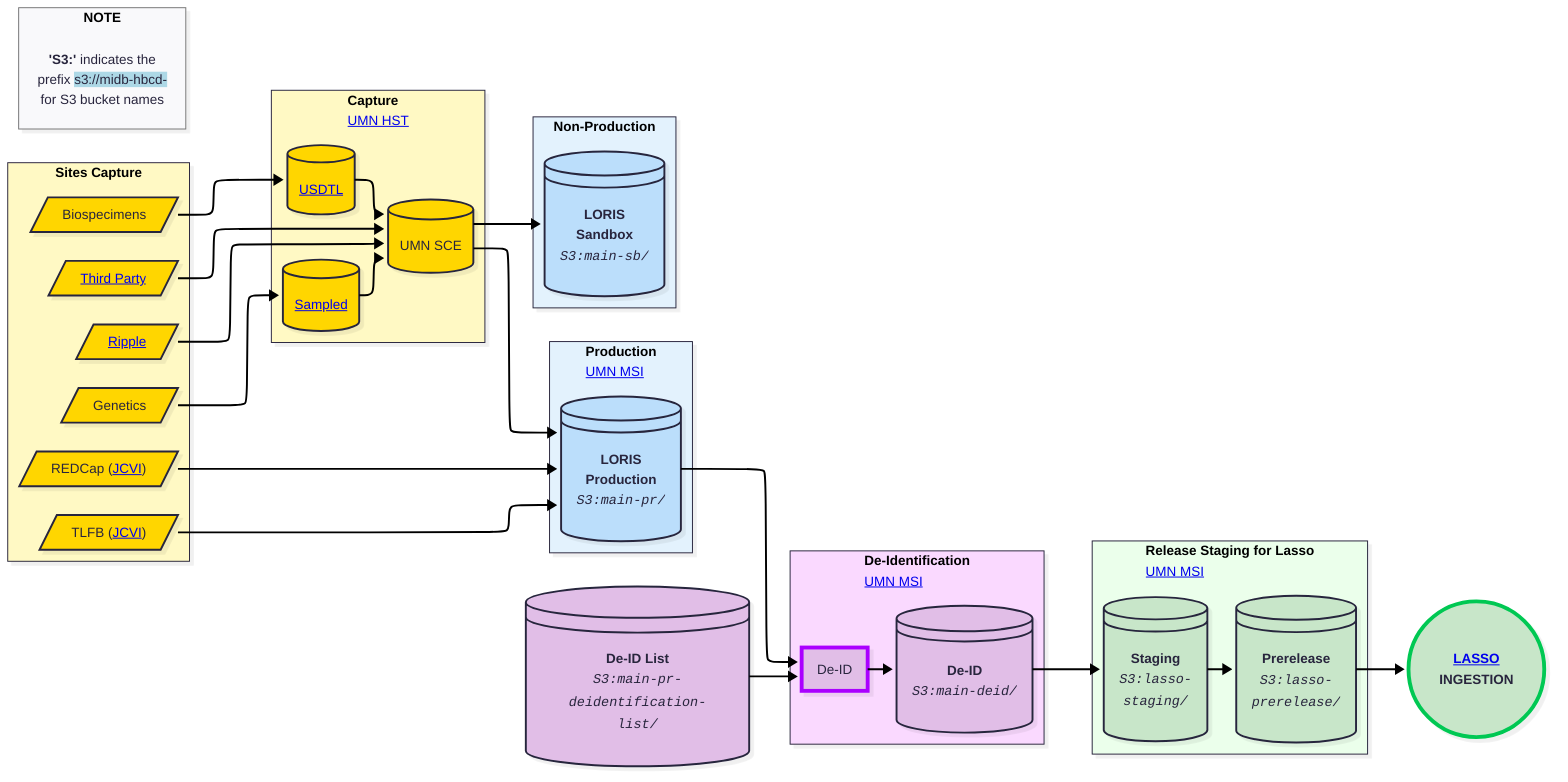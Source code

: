 ---
config:
  layout: elk
  look: neo
  theme: redux
---
flowchart LR
 subgraph Capture_LORIS["<b>Sites Capture</b><br>"]
        n13@{ label: "REDCap (<a href=\"../../orgcharts/#j-craig-venter-institute\" rel=\"noopener\" target=\"_blank\">JCVI</a>)" }
        n14@{ label: "TLFB (<a href=\"../../orgcharts/#j-craig-venter-institute\" rel=\"noopener\" target=\"_blank\">JCVI</a>)" }
        n16@{ label: "<a href=\"../../orgcharts/#ripple\" rel=\"noopener\" target=\"_blank\">Ripple</a>" }
        n17@{ label: "<a href=\"#third-party\" target=\"_top\">Third Party</a>" }
        n18["Biospecimens"]
        n19["Genetics"]
  end
 subgraph s1["<b>Production</b><br><a href=../../orgcharts/#midb-informatics-hub-msi rel=noopener target=_blank>UMN MSI</a>"]
        n15@{ label: "<b>LORIS<br>Production</b><br><span style=\"color:\"><code><i>S3:main-pr/</i></code></span>" }
  end
 subgraph s2["<b>Capture</b><br><a href=../../orgcharts/#health-sciences-technology rel=noopener target=_blank>UMN HST</a>"]
        n20@{ label: "<a href=\"https://sampled.com/\">Sampled</a>" }
        n21["UMN SCE"]
        n22@{ label: "<a href=\"https://www.usdtl.com/\">USDTL</a>" }
  end
 subgraph s3["<b>Non-Production</b>"]
        n23["<b>LORIS<br>Sandbox</b><br><code><i>S3:main-sb/</i></code>"]
  end
 subgraph s4["<b>De-Identification</b><br><a href=../../orgcharts/#midb-informatics-hub-msi rel=noopener target=_blank>UMN MSI</a>"]
        n25["De-ID"]
        n26["<b>De-ID<br></b><code><i>S3:main-deid/</i></code>"]
  end
 subgraph s5["<b>Release Staging for Lasso</b><br><a href=../../orgcharts/#midb-informatics-hub-msi rel=noopener target=_blank>UMN MSI</a>"]
        n27["<b>Staging</b><br><code><i>S3:lasso-<br>staging/</i></code>"]
        n28@{ label: "<b>Prerelease<br></b><code><i><span style=\"background-color:\">S3:</span>lasso-<br>prerelease/</i></code>" }
  end
 subgraph s6["<b>NOTE</b>"]
        legend@{ label: "<b>'S3:'</b> indicates the<br>prefix <span style=\"background-color:lightblue;\">s3://midb-hbcd-<br></span>for S3 bucket names" }
  end
    n13 --> n15
    n14 --> n15
    n16 --> n21
    n17 --> n21
    n19 --> n20
    n18 --> n22
    n20 --> n21
    n22 --> n21
    n21 --> n15 & n23
    n15 --> n25
    n25 --> n26
    n27 --> n28
    n26 --> n27
    n29["<b>De-ID List<br></b><code><i>S3:main-pr-deidentification-<br>list/</i></code>"] --> n25
    n28 --> n30@{ label: "<a href=\"../../orgcharts/#lasso\" rel=\"noopener\" target=\"_blank\"><b>LASSO</a><br>INGESTION</b>" }
    n13@{ shape: lean-r}
    n14@{ shape: lean-r}
    n16@{ shape: lean-r}
    n17@{ shape: lean-r}
    n18@{ shape: lean-r}
    n19@{ shape: lean-r}
    n15@{ shape: disk}
    n20@{ shape: db}
    n21@{ shape: db}
    n22@{ shape: db}
    n23@{ shape: disk}
    n25@{ shape: rect}
    n26@{ shape: disk}
    n27@{ shape: disk}
    n28@{ shape: disk}
    legend@{ shape: text}
    n29@{ shape: disk}
    n30@{ shape: circle}
    s4@{ shape: rect}
    s5@{ shape: rect}
    style n13 fill:#FFD600
    style n14 fill:#FFD600
    style n16 fill:#FFD600
    style n17 fill:#FFD600
    style n18 fill:#FFD600
    style n19 fill:#FFD600
    style n15 fill:#BBDEFB
    style n20 fill:#FFD600
    style n21 fill:#FFD600
    style n22 fill:#FFD600
    style n23 fill:#BBDEFB
    style n25 fill:#E1BEE7,stroke:#AA00FF,stroke-width:4px,stroke-dasharray: 0
    style n26 fill:#E1BEE7
    style n27 fill:#C8E6C9
    style n28 fill:#C8E6C9
    style n29 fill:#E1BEE7
    style n30 fill:#C8E6C9,stroke:#00C853,stroke-width:4px,stroke-dasharray: 0
    style s4 fill:#FAD9FF
    style s5 fill:#EBFFEB
    style Capture_LORIS fill:#FFF9C4
    style s1 fill:#E3F2FD
    style s2 fill:#FFF9C4
    style s3 fill:#E3F2FD
    style s6 color:#000000,stroke:#757575